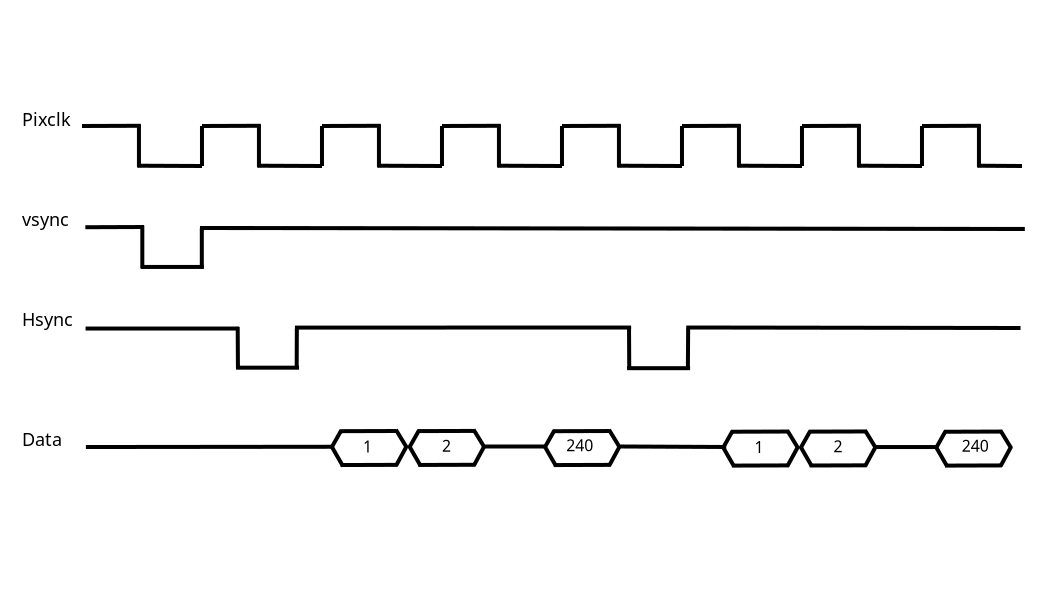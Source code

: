<?xml version="1.0" encoding="UTF-8"?>
<dia:diagram xmlns:dia="http://www.lysator.liu.se/~alla/dia/">
  <dia:layer name="Background" visible="true" active="true">
    <dia:object type="Standard - Box" version="0" id="O0">
      <dia:attribute name="obj_pos">
        <dia:point val="13.001,1.8"/>
      </dia:attribute>
      <dia:attribute name="obj_bb">
        <dia:rectangle val="12.951,1.75;65.551,31.7"/>
      </dia:attribute>
      <dia:attribute name="elem_corner">
        <dia:point val="13.001,1.8"/>
      </dia:attribute>
      <dia:attribute name="elem_width">
        <dia:real val="52.5"/>
      </dia:attribute>
      <dia:attribute name="elem_height">
        <dia:real val="29.85"/>
      </dia:attribute>
      <dia:attribute name="border_width">
        <dia:real val="0.1"/>
      </dia:attribute>
      <dia:attribute name="border_color">
        <dia:color val="#ffffff"/>
      </dia:attribute>
      <dia:attribute name="show_background">
        <dia:boolean val="true"/>
      </dia:attribute>
    </dia:object>
    <dia:object type="Standard - Line" version="0" id="O1">
      <dia:attribute name="obj_pos">
        <dia:point val="17.169,13.061"/>
      </dia:attribute>
      <dia:attribute name="obj_bb">
        <dia:rectangle val="17.069,12.95;20.2,13.161"/>
      </dia:attribute>
      <dia:attribute name="conn_endpoints">
        <dia:point val="17.169,13.061"/>
        <dia:point val="20.1,13.05"/>
      </dia:attribute>
      <dia:attribute name="numcp">
        <dia:int val="1"/>
      </dia:attribute>
      <dia:attribute name="line_width">
        <dia:real val="0.2"/>
      </dia:attribute>
    </dia:object>
    <dia:object type="Standard - Line" version="0" id="O2">
      <dia:attribute name="obj_pos">
        <dia:point val="22.898,13.1"/>
      </dia:attribute>
      <dia:attribute name="obj_bb">
        <dia:rectangle val="22.798,13.0;64.243,13.25"/>
      </dia:attribute>
      <dia:attribute name="conn_endpoints">
        <dia:point val="22.898,13.1"/>
        <dia:point val="64.143,13.15"/>
      </dia:attribute>
      <dia:attribute name="numcp">
        <dia:int val="1"/>
      </dia:attribute>
      <dia:attribute name="line_width">
        <dia:real val="0.2"/>
      </dia:attribute>
    </dia:object>
    <dia:object type="Standard - Line" version="0" id="O3">
      <dia:attribute name="obj_pos">
        <dia:point val="24.855,18.125"/>
      </dia:attribute>
      <dia:attribute name="obj_bb">
        <dia:rectangle val="17.08,18.025;24.955,18.226"/>
      </dia:attribute>
      <dia:attribute name="conn_endpoints">
        <dia:point val="24.855,18.125"/>
        <dia:point val="17.18,18.126"/>
      </dia:attribute>
      <dia:attribute name="numcp">
        <dia:int val="1"/>
      </dia:attribute>
      <dia:attribute name="line_width">
        <dia:real val="0.2"/>
      </dia:attribute>
    </dia:object>
    <dia:object type="Standard - Line" version="0" id="O4">
      <dia:attribute name="obj_pos">
        <dia:point val="27.647,18.081"/>
      </dia:attribute>
      <dia:attribute name="obj_bb">
        <dia:rectangle val="27.547,17.975;44.557,18.181"/>
      </dia:attribute>
      <dia:attribute name="conn_endpoints">
        <dia:point val="27.647,18.081"/>
        <dia:point val="44.457,18.075"/>
      </dia:attribute>
      <dia:attribute name="numcp">
        <dia:int val="1"/>
      </dia:attribute>
      <dia:attribute name="line_width">
        <dia:real val="0.2"/>
      </dia:attribute>
    </dia:object>
    <dia:object type="Standard - Line" version="0" id="O5">
      <dia:attribute name="obj_pos">
        <dia:point val="47.212,18.075"/>
      </dia:attribute>
      <dia:attribute name="obj_bb">
        <dia:rectangle val="47.112,17.975;64.028,18.2"/>
      </dia:attribute>
      <dia:attribute name="conn_endpoints">
        <dia:point val="47.212,18.075"/>
        <dia:point val="63.928,18.1"/>
      </dia:attribute>
      <dia:attribute name="numcp">
        <dia:int val="1"/>
      </dia:attribute>
      <dia:attribute name="line_width">
        <dia:real val="0.2"/>
      </dia:attribute>
    </dia:object>
    <dia:object type="Standard - Line" version="0" id="O6">
      <dia:attribute name="obj_pos">
        <dia:point val="20.017,12.976"/>
      </dia:attribute>
      <dia:attribute name="obj_bb">
        <dia:rectangle val="19.918,12.876;20.117,15.226"/>
      </dia:attribute>
      <dia:attribute name="conn_endpoints">
        <dia:point val="20.017,12.976"/>
        <dia:point val="20.017,15.126"/>
      </dia:attribute>
      <dia:attribute name="numcp">
        <dia:int val="1"/>
      </dia:attribute>
      <dia:attribute name="line_width">
        <dia:real val="0.2"/>
      </dia:attribute>
    </dia:object>
    <dia:object type="Standard - Line" version="0" id="O7">
      <dia:attribute name="obj_pos">
        <dia:point val="19.948,15.047"/>
      </dia:attribute>
      <dia:attribute name="obj_bb">
        <dia:rectangle val="19.848,14.947;23.198,15.147"/>
      </dia:attribute>
      <dia:attribute name="conn_endpoints">
        <dia:point val="19.948,15.047"/>
        <dia:point val="23.098,15.047"/>
      </dia:attribute>
      <dia:attribute name="numcp">
        <dia:int val="1"/>
      </dia:attribute>
      <dia:attribute name="line_width">
        <dia:real val="0.2"/>
      </dia:attribute>
    </dia:object>
    <dia:object type="Standard - Line" version="0" id="O8">
      <dia:attribute name="obj_pos">
        <dia:point val="22.992,13.132"/>
      </dia:attribute>
      <dia:attribute name="obj_bb">
        <dia:rectangle val="22.892,13.032;23.093,15.105"/>
      </dia:attribute>
      <dia:attribute name="conn_endpoints">
        <dia:point val="22.992,13.132"/>
        <dia:point val="22.992,15.005"/>
      </dia:attribute>
      <dia:attribute name="numcp">
        <dia:int val="1"/>
      </dia:attribute>
      <dia:attribute name="line_width">
        <dia:real val="0.2"/>
      </dia:attribute>
    </dia:object>
    <dia:object type="Standard - Line" version="0" id="O9">
      <dia:attribute name="obj_pos">
        <dia:point val="29.468,24.038"/>
      </dia:attribute>
      <dia:attribute name="obj_bb">
        <dia:rectangle val="17.096,23.937;29.568,24.151"/>
      </dia:attribute>
      <dia:attribute name="conn_endpoints">
        <dia:point val="29.468,24.038"/>
        <dia:point val="17.196,24.051"/>
      </dia:attribute>
      <dia:attribute name="numcp">
        <dia:int val="1"/>
      </dia:attribute>
      <dia:attribute name="line_width">
        <dia:real val="0.2"/>
      </dia:attribute>
    </dia:object>
    <dia:object type="Standard - Line" version="0" id="O10">
      <dia:attribute name="obj_pos">
        <dia:point val="29.88,23.259"/>
      </dia:attribute>
      <dia:attribute name="obj_bb">
        <dia:rectangle val="29.78,23.15;32.832,23.36"/>
      </dia:attribute>
      <dia:attribute name="conn_endpoints">
        <dia:point val="29.88,23.259"/>
        <dia:point val="32.731,23.25"/>
      </dia:attribute>
      <dia:attribute name="numcp">
        <dia:int val="1"/>
      </dia:attribute>
      <dia:attribute name="line_width">
        <dia:real val="0.2"/>
      </dia:attribute>
    </dia:object>
    <dia:object type="Standard - Line" version="0" id="O11">
      <dia:attribute name="obj_pos">
        <dia:point val="29.955,23.234"/>
      </dia:attribute>
      <dia:attribute name="obj_bb">
        <dia:rectangle val="29.345,23.098;30.091,24.211"/>
      </dia:attribute>
      <dia:attribute name="conn_endpoints">
        <dia:point val="29.955,23.234"/>
        <dia:point val="29.481,24.075"/>
      </dia:attribute>
      <dia:attribute name="numcp">
        <dia:int val="1"/>
      </dia:attribute>
      <dia:attribute name="line_width">
        <dia:real val="0.2"/>
      </dia:attribute>
    </dia:object>
    <dia:object type="Standard - Line" version="0" id="O12">
      <dia:attribute name="obj_pos">
        <dia:point val="32.693,23.184"/>
      </dia:attribute>
      <dia:attribute name="obj_bb">
        <dia:rectangle val="32.555,23.047;33.381,24.225"/>
      </dia:attribute>
      <dia:attribute name="conn_endpoints">
        <dia:point val="32.693,23.184"/>
        <dia:point val="33.244,24.087"/>
      </dia:attribute>
      <dia:attribute name="numcp">
        <dia:int val="1"/>
      </dia:attribute>
      <dia:attribute name="line_width">
        <dia:real val="0.2"/>
      </dia:attribute>
    </dia:object>
    <dia:object type="Standard - Text" version="1" id="O13">
      <dia:attribute name="obj_pos">
        <dia:point val="31.055,24.325"/>
      </dia:attribute>
      <dia:attribute name="obj_bb">
        <dia:rectangle val="31.055,23.59;31.558,24.512"/>
      </dia:attribute>
      <dia:attribute name="text">
        <dia:composite type="text">
          <dia:attribute name="string">
            <dia:string>#1#</dia:string>
          </dia:attribute>
          <dia:attribute name="font">
            <dia:font family="sans" style="0" name="Helvetica"/>
          </dia:attribute>
          <dia:attribute name="height">
            <dia:real val="0.988"/>
          </dia:attribute>
          <dia:attribute name="pos">
            <dia:point val="31.055,24.325"/>
          </dia:attribute>
          <dia:attribute name="color">
            <dia:color val="#000000"/>
          </dia:attribute>
          <dia:attribute name="alignment">
            <dia:enum val="0"/>
          </dia:attribute>
        </dia:composite>
      </dia:attribute>
      <dia:attribute name="valign">
        <dia:enum val="3"/>
      </dia:attribute>
    </dia:object>
    <dia:object type="Standard - Text" version="1" id="O14">
      <dia:attribute name="obj_pos">
        <dia:point val="35.005,24.288"/>
      </dia:attribute>
      <dia:attribute name="obj_bb">
        <dia:rectangle val="35.005,23.552;35.508,24.475"/>
      </dia:attribute>
      <dia:attribute name="text">
        <dia:composite type="text">
          <dia:attribute name="string">
            <dia:string>#2#</dia:string>
          </dia:attribute>
          <dia:attribute name="font">
            <dia:font family="sans" style="0" name="Helvetica"/>
          </dia:attribute>
          <dia:attribute name="height">
            <dia:real val="0.988"/>
          </dia:attribute>
          <dia:attribute name="pos">
            <dia:point val="35.005,24.288"/>
          </dia:attribute>
          <dia:attribute name="color">
            <dia:color val="#000000"/>
          </dia:attribute>
          <dia:attribute name="alignment">
            <dia:enum val="0"/>
          </dia:attribute>
        </dia:composite>
      </dia:attribute>
      <dia:attribute name="valign">
        <dia:enum val="3"/>
      </dia:attribute>
    </dia:object>
    <dia:object type="Standard - Text" version="1" id="O15">
      <dia:attribute name="obj_pos">
        <dia:point val="41.218,24.262"/>
      </dia:attribute>
      <dia:attribute name="obj_bb">
        <dia:rectangle val="41.218,23.527;42.725,24.45"/>
      </dia:attribute>
      <dia:attribute name="text">
        <dia:composite type="text">
          <dia:attribute name="string">
            <dia:string>#240#</dia:string>
          </dia:attribute>
          <dia:attribute name="font">
            <dia:font family="sans" style="0" name="Helvetica"/>
          </dia:attribute>
          <dia:attribute name="height">
            <dia:real val="0.988"/>
          </dia:attribute>
          <dia:attribute name="pos">
            <dia:point val="41.218,24.262"/>
          </dia:attribute>
          <dia:attribute name="color">
            <dia:color val="#000000"/>
          </dia:attribute>
          <dia:attribute name="alignment">
            <dia:enum val="0"/>
          </dia:attribute>
        </dia:composite>
      </dia:attribute>
      <dia:attribute name="valign">
        <dia:enum val="3"/>
      </dia:attribute>
    </dia:object>
    <dia:object type="Standard - Text" version="1" id="O16">
      <dia:attribute name="obj_pos">
        <dia:point val="14,8"/>
      </dia:attribute>
      <dia:attribute name="obj_bb">
        <dia:rectangle val="14,7.16;16.565,8.215"/>
      </dia:attribute>
      <dia:attribute name="text">
        <dia:composite type="text">
          <dia:attribute name="string">
            <dia:string>#Pixclk#</dia:string>
          </dia:attribute>
          <dia:attribute name="font">
            <dia:font family="sans" style="0" name="Helvetica"/>
          </dia:attribute>
          <dia:attribute name="height">
            <dia:real val="1.129"/>
          </dia:attribute>
          <dia:attribute name="pos">
            <dia:point val="14,8"/>
          </dia:attribute>
          <dia:attribute name="color">
            <dia:color val="#000000"/>
          </dia:attribute>
          <dia:attribute name="alignment">
            <dia:enum val="0"/>
          </dia:attribute>
        </dia:composite>
      </dia:attribute>
      <dia:attribute name="valign">
        <dia:enum val="3"/>
      </dia:attribute>
    </dia:object>
    <dia:object type="Standard - Text" version="1" id="O17">
      <dia:attribute name="obj_pos">
        <dia:point val="14,13"/>
      </dia:attribute>
      <dia:attribute name="obj_bb">
        <dia:rectangle val="14,12.16;16.61,13.215"/>
      </dia:attribute>
      <dia:attribute name="text">
        <dia:composite type="text">
          <dia:attribute name="string">
            <dia:string>#vsync#</dia:string>
          </dia:attribute>
          <dia:attribute name="font">
            <dia:font family="sans" style="0" name="Helvetica"/>
          </dia:attribute>
          <dia:attribute name="height">
            <dia:real val="1.129"/>
          </dia:attribute>
          <dia:attribute name="pos">
            <dia:point val="14,13"/>
          </dia:attribute>
          <dia:attribute name="color">
            <dia:color val="#000000"/>
          </dia:attribute>
          <dia:attribute name="alignment">
            <dia:enum val="0"/>
          </dia:attribute>
        </dia:composite>
      </dia:attribute>
      <dia:attribute name="valign">
        <dia:enum val="3"/>
      </dia:attribute>
    </dia:object>
    <dia:object type="Standard - Text" version="1" id="O18">
      <dia:attribute name="obj_pos">
        <dia:point val="14,18"/>
      </dia:attribute>
      <dia:attribute name="obj_bb">
        <dia:rectangle val="14,17.16;16.755,19.344"/>
      </dia:attribute>
      <dia:attribute name="text">
        <dia:composite type="text">
          <dia:attribute name="string">
            <dia:string>#Hsync
#</dia:string>
          </dia:attribute>
          <dia:attribute name="font">
            <dia:font family="sans" style="0" name="Helvetica"/>
          </dia:attribute>
          <dia:attribute name="height">
            <dia:real val="1.129"/>
          </dia:attribute>
          <dia:attribute name="pos">
            <dia:point val="14,18"/>
          </dia:attribute>
          <dia:attribute name="color">
            <dia:color val="#000000"/>
          </dia:attribute>
          <dia:attribute name="alignment">
            <dia:enum val="0"/>
          </dia:attribute>
        </dia:composite>
      </dia:attribute>
      <dia:attribute name="valign">
        <dia:enum val="3"/>
      </dia:attribute>
    </dia:object>
    <dia:object type="Standard - Text" version="1" id="O19">
      <dia:attribute name="obj_pos">
        <dia:point val="14,24"/>
      </dia:attribute>
      <dia:attribute name="obj_bb">
        <dia:rectangle val="14,23.16;16.155,25.344"/>
      </dia:attribute>
      <dia:attribute name="text">
        <dia:composite type="text">
          <dia:attribute name="string">
            <dia:string>#Data
#</dia:string>
          </dia:attribute>
          <dia:attribute name="font">
            <dia:font family="sans" style="0" name="Helvetica"/>
          </dia:attribute>
          <dia:attribute name="height">
            <dia:real val="1.129"/>
          </dia:attribute>
          <dia:attribute name="pos">
            <dia:point val="14,24"/>
          </dia:attribute>
          <dia:attribute name="color">
            <dia:color val="#000000"/>
          </dia:attribute>
          <dia:attribute name="alignment">
            <dia:enum val="0"/>
          </dia:attribute>
        </dia:composite>
      </dia:attribute>
      <dia:attribute name="valign">
        <dia:enum val="3"/>
      </dia:attribute>
    </dia:object>
    <dia:object type="Standard - Line" version="0" id="O20">
      <dia:attribute name="obj_pos">
        <dia:point val="29.933,24.952"/>
      </dia:attribute>
      <dia:attribute name="obj_bb">
        <dia:rectangle val="29.833,24.843;32.885,25.052"/>
      </dia:attribute>
      <dia:attribute name="conn_endpoints">
        <dia:point val="29.933,24.952"/>
        <dia:point val="32.784,24.943"/>
      </dia:attribute>
      <dia:attribute name="numcp">
        <dia:int val="1"/>
      </dia:attribute>
      <dia:attribute name="line_width">
        <dia:real val="0.2"/>
      </dia:attribute>
    </dia:object>
    <dia:object type="Standard - Line" version="0" id="O21">
      <dia:attribute name="obj_pos">
        <dia:point val="29.469,24"/>
      </dia:attribute>
      <dia:attribute name="obj_bb">
        <dia:rectangle val="29.332,23.863;30.171,25.12"/>
      </dia:attribute>
      <dia:attribute name="conn_endpoints">
        <dia:point val="29.469,24"/>
        <dia:point val="30.034,24.983"/>
      </dia:attribute>
      <dia:attribute name="numcp">
        <dia:int val="1"/>
      </dia:attribute>
      <dia:attribute name="line_width">
        <dia:real val="0.2"/>
      </dia:attribute>
    </dia:object>
    <dia:object type="Standard - Line" version="0" id="O22">
      <dia:attribute name="obj_pos">
        <dia:point val="33.231,24.012"/>
      </dia:attribute>
      <dia:attribute name="obj_bb">
        <dia:rectangle val="32.574,23.877;33.367,25.109"/>
      </dia:attribute>
      <dia:attribute name="conn_endpoints">
        <dia:point val="33.231,24.012"/>
        <dia:point val="32.71,24.973"/>
      </dia:attribute>
      <dia:attribute name="numcp">
        <dia:int val="1"/>
      </dia:attribute>
      <dia:attribute name="line_width">
        <dia:real val="0.2"/>
      </dia:attribute>
    </dia:object>
    <dia:object type="Standard - Line" version="0" id="O23">
      <dia:attribute name="obj_pos">
        <dia:point val="33.768,23.255"/>
      </dia:attribute>
      <dia:attribute name="obj_bb">
        <dia:rectangle val="33.667,23.145;36.719,23.355"/>
      </dia:attribute>
      <dia:attribute name="conn_endpoints">
        <dia:point val="33.768,23.255"/>
        <dia:point val="36.619,23.246"/>
      </dia:attribute>
      <dia:attribute name="numcp">
        <dia:int val="1"/>
      </dia:attribute>
      <dia:attribute name="line_width">
        <dia:real val="0.2"/>
      </dia:attribute>
    </dia:object>
    <dia:object type="Standard - Line" version="0" id="O24">
      <dia:attribute name="obj_pos">
        <dia:point val="33.843,23.23"/>
      </dia:attribute>
      <dia:attribute name="obj_bb">
        <dia:rectangle val="33.233,23.094;33.979,24.207"/>
      </dia:attribute>
      <dia:attribute name="conn_endpoints">
        <dia:point val="33.843,23.23"/>
        <dia:point val="33.369,24.071"/>
      </dia:attribute>
      <dia:attribute name="numcp">
        <dia:int val="1"/>
      </dia:attribute>
      <dia:attribute name="line_width">
        <dia:real val="0.2"/>
      </dia:attribute>
    </dia:object>
    <dia:object type="Standard - Line" version="0" id="O25">
      <dia:attribute name="obj_pos">
        <dia:point val="36.58,23.18"/>
      </dia:attribute>
      <dia:attribute name="obj_bb">
        <dia:rectangle val="36.443,23.043;37.269,24.221"/>
      </dia:attribute>
      <dia:attribute name="conn_endpoints">
        <dia:point val="36.58,23.18"/>
        <dia:point val="37.132,24.083"/>
      </dia:attribute>
      <dia:attribute name="numcp">
        <dia:int val="1"/>
      </dia:attribute>
      <dia:attribute name="line_width">
        <dia:real val="0.2"/>
      </dia:attribute>
    </dia:object>
    <dia:object type="Standard - Line" version="0" id="O26">
      <dia:attribute name="obj_pos">
        <dia:point val="33.821,24.948"/>
      </dia:attribute>
      <dia:attribute name="obj_bb">
        <dia:rectangle val="33.72,24.838;36.772,25.048"/>
      </dia:attribute>
      <dia:attribute name="conn_endpoints">
        <dia:point val="33.821,24.948"/>
        <dia:point val="36.672,24.939"/>
      </dia:attribute>
      <dia:attribute name="numcp">
        <dia:int val="1"/>
      </dia:attribute>
      <dia:attribute name="line_width">
        <dia:real val="0.2"/>
      </dia:attribute>
    </dia:object>
    <dia:object type="Standard - Line" version="0" id="O27">
      <dia:attribute name="obj_pos">
        <dia:point val="33.357,23.996"/>
      </dia:attribute>
      <dia:attribute name="obj_bb">
        <dia:rectangle val="33.22,23.859;34.058,25.116"/>
      </dia:attribute>
      <dia:attribute name="conn_endpoints">
        <dia:point val="33.357,23.996"/>
        <dia:point val="33.922,24.979"/>
      </dia:attribute>
      <dia:attribute name="numcp">
        <dia:int val="1"/>
      </dia:attribute>
      <dia:attribute name="line_width">
        <dia:real val="0.2"/>
      </dia:attribute>
    </dia:object>
    <dia:object type="Standard - Line" version="0" id="O28">
      <dia:attribute name="obj_pos">
        <dia:point val="37.119,24.008"/>
      </dia:attribute>
      <dia:attribute name="obj_bb">
        <dia:rectangle val="36.462,23.873;37.255,25.104"/>
      </dia:attribute>
      <dia:attribute name="conn_endpoints">
        <dia:point val="37.119,24.008"/>
        <dia:point val="36.598,24.969"/>
      </dia:attribute>
      <dia:attribute name="numcp">
        <dia:int val="1"/>
      </dia:attribute>
      <dia:attribute name="line_width">
        <dia:real val="0.2"/>
      </dia:attribute>
    </dia:object>
    <dia:object type="Standard - Line" version="0" id="O29">
      <dia:attribute name="obj_pos">
        <dia:point val="40.536,23.26"/>
      </dia:attribute>
      <dia:attribute name="obj_bb">
        <dia:rectangle val="40.436,23.15;43.488,23.36"/>
      </dia:attribute>
      <dia:attribute name="conn_endpoints">
        <dia:point val="40.536,23.26"/>
        <dia:point val="43.387,23.251"/>
      </dia:attribute>
      <dia:attribute name="numcp">
        <dia:int val="1"/>
      </dia:attribute>
      <dia:attribute name="line_width">
        <dia:real val="0.2"/>
      </dia:attribute>
    </dia:object>
    <dia:object type="Standard - Line" version="0" id="O30">
      <dia:attribute name="obj_pos">
        <dia:point val="40.611,23.235"/>
      </dia:attribute>
      <dia:attribute name="obj_bb">
        <dia:rectangle val="40.001,23.099;40.747,24.212"/>
      </dia:attribute>
      <dia:attribute name="conn_endpoints">
        <dia:point val="40.611,23.235"/>
        <dia:point val="40.137,24.076"/>
      </dia:attribute>
      <dia:attribute name="numcp">
        <dia:int val="1"/>
      </dia:attribute>
      <dia:attribute name="line_width">
        <dia:real val="0.2"/>
      </dia:attribute>
    </dia:object>
    <dia:object type="Standard - Line" version="0" id="O31">
      <dia:attribute name="obj_pos">
        <dia:point val="43.349,23.185"/>
      </dia:attribute>
      <dia:attribute name="obj_bb">
        <dia:rectangle val="43.211,23.047;44.037,24.226"/>
      </dia:attribute>
      <dia:attribute name="conn_endpoints">
        <dia:point val="43.349,23.185"/>
        <dia:point val="43.9,24.088"/>
      </dia:attribute>
      <dia:attribute name="numcp">
        <dia:int val="1"/>
      </dia:attribute>
      <dia:attribute name="line_width">
        <dia:real val="0.2"/>
      </dia:attribute>
    </dia:object>
    <dia:object type="Standard - Line" version="0" id="O32">
      <dia:attribute name="obj_pos">
        <dia:point val="40.589,24.953"/>
      </dia:attribute>
      <dia:attribute name="obj_bb">
        <dia:rectangle val="40.489,24.843;43.541,25.053"/>
      </dia:attribute>
      <dia:attribute name="conn_endpoints">
        <dia:point val="40.589,24.953"/>
        <dia:point val="43.44,24.944"/>
      </dia:attribute>
      <dia:attribute name="numcp">
        <dia:int val="1"/>
      </dia:attribute>
      <dia:attribute name="line_width">
        <dia:real val="0.2"/>
      </dia:attribute>
    </dia:object>
    <dia:object type="Standard - Line" version="0" id="O33">
      <dia:attribute name="obj_pos">
        <dia:point val="40.125,24.001"/>
      </dia:attribute>
      <dia:attribute name="obj_bb">
        <dia:rectangle val="39.988,23.864;40.827,25.121"/>
      </dia:attribute>
      <dia:attribute name="conn_endpoints">
        <dia:point val="40.125,24.001"/>
        <dia:point val="40.69,24.984"/>
      </dia:attribute>
      <dia:attribute name="numcp">
        <dia:int val="1"/>
      </dia:attribute>
      <dia:attribute name="line_width">
        <dia:real val="0.2"/>
      </dia:attribute>
    </dia:object>
    <dia:object type="Standard - Line" version="0" id="O34">
      <dia:attribute name="obj_pos">
        <dia:point val="43.887,24.013"/>
      </dia:attribute>
      <dia:attribute name="obj_bb">
        <dia:rectangle val="43.23,23.878;44.023,25.109"/>
      </dia:attribute>
      <dia:attribute name="conn_endpoints">
        <dia:point val="43.887,24.013"/>
        <dia:point val="43.366,24.974"/>
      </dia:attribute>
      <dia:attribute name="numcp">
        <dia:int val="1"/>
      </dia:attribute>
      <dia:attribute name="line_width">
        <dia:real val="0.2"/>
      </dia:attribute>
    </dia:object>
    <dia:object type="Standard - Line" version="0" id="O35">
      <dia:attribute name="obj_pos">
        <dia:point val="37.098,24.025"/>
      </dia:attribute>
      <dia:attribute name="obj_bb">
        <dia:rectangle val="36.998,23.925;40.286,24.125"/>
      </dia:attribute>
      <dia:attribute name="conn_endpoints">
        <dia:point val="37.098,24.025"/>
        <dia:point val="40.186,24.025"/>
      </dia:attribute>
      <dia:attribute name="numcp">
        <dia:int val="1"/>
      </dia:attribute>
      <dia:attribute name="line_width">
        <dia:real val="0.2"/>
      </dia:attribute>
    </dia:object>
    <dia:object type="Standard - Line" version="0" id="O36">
      <dia:attribute name="obj_pos">
        <dia:point val="49.445,23.287"/>
      </dia:attribute>
      <dia:attribute name="obj_bb">
        <dia:rectangle val="49.345,23.177;52.397,23.387"/>
      </dia:attribute>
      <dia:attribute name="conn_endpoints">
        <dia:point val="49.445,23.287"/>
        <dia:point val="52.297,23.277"/>
      </dia:attribute>
      <dia:attribute name="numcp">
        <dia:int val="1"/>
      </dia:attribute>
      <dia:attribute name="line_width">
        <dia:real val="0.2"/>
      </dia:attribute>
    </dia:object>
    <dia:object type="Standard - Line" version="0" id="O37">
      <dia:attribute name="obj_pos">
        <dia:point val="49.52,23.262"/>
      </dia:attribute>
      <dia:attribute name="obj_bb">
        <dia:rectangle val="48.91,23.125;49.656,24.239"/>
      </dia:attribute>
      <dia:attribute name="conn_endpoints">
        <dia:point val="49.52,23.262"/>
        <dia:point val="49.047,24.102"/>
      </dia:attribute>
      <dia:attribute name="numcp">
        <dia:int val="1"/>
      </dia:attribute>
      <dia:attribute name="line_width">
        <dia:real val="0.2"/>
      </dia:attribute>
    </dia:object>
    <dia:object type="Standard - Line" version="0" id="O38">
      <dia:attribute name="obj_pos">
        <dia:point val="52.258,23.212"/>
      </dia:attribute>
      <dia:attribute name="obj_bb">
        <dia:rectangle val="52.12,23.074;52.947,24.253"/>
      </dia:attribute>
      <dia:attribute name="conn_endpoints">
        <dia:point val="52.258,23.212"/>
        <dia:point val="52.809,24.115"/>
      </dia:attribute>
      <dia:attribute name="numcp">
        <dia:int val="1"/>
      </dia:attribute>
      <dia:attribute name="line_width">
        <dia:real val="0.2"/>
      </dia:attribute>
    </dia:object>
    <dia:object type="Standard - Text" version="1" id="O39">
      <dia:attribute name="obj_pos">
        <dia:point val="50.62,24.352"/>
      </dia:attribute>
      <dia:attribute name="obj_bb">
        <dia:rectangle val="50.62,23.617;51.123,24.54"/>
      </dia:attribute>
      <dia:attribute name="text">
        <dia:composite type="text">
          <dia:attribute name="string">
            <dia:string>#1#</dia:string>
          </dia:attribute>
          <dia:attribute name="font">
            <dia:font family="sans" style="0" name="Helvetica"/>
          </dia:attribute>
          <dia:attribute name="height">
            <dia:real val="0.988"/>
          </dia:attribute>
          <dia:attribute name="pos">
            <dia:point val="50.62,24.352"/>
          </dia:attribute>
          <dia:attribute name="color">
            <dia:color val="#000000"/>
          </dia:attribute>
          <dia:attribute name="alignment">
            <dia:enum val="0"/>
          </dia:attribute>
        </dia:composite>
      </dia:attribute>
      <dia:attribute name="valign">
        <dia:enum val="3"/>
      </dia:attribute>
    </dia:object>
    <dia:object type="Standard - Text" version="1" id="O40">
      <dia:attribute name="obj_pos">
        <dia:point val="54.57,24.315"/>
      </dia:attribute>
      <dia:attribute name="obj_bb">
        <dia:rectangle val="54.57,23.58;55.073,24.503"/>
      </dia:attribute>
      <dia:attribute name="text">
        <dia:composite type="text">
          <dia:attribute name="string">
            <dia:string>#2#</dia:string>
          </dia:attribute>
          <dia:attribute name="font">
            <dia:font family="sans" style="0" name="Helvetica"/>
          </dia:attribute>
          <dia:attribute name="height">
            <dia:real val="0.988"/>
          </dia:attribute>
          <dia:attribute name="pos">
            <dia:point val="54.57,24.315"/>
          </dia:attribute>
          <dia:attribute name="color">
            <dia:color val="#000000"/>
          </dia:attribute>
          <dia:attribute name="alignment">
            <dia:enum val="0"/>
          </dia:attribute>
        </dia:composite>
      </dia:attribute>
      <dia:attribute name="valign">
        <dia:enum val="3"/>
      </dia:attribute>
    </dia:object>
    <dia:object type="Standard - Text" version="1" id="O41">
      <dia:attribute name="obj_pos">
        <dia:point val="60.983,24.29"/>
      </dia:attribute>
      <dia:attribute name="obj_bb">
        <dia:rectangle val="60.983,23.555;62.49,24.477"/>
      </dia:attribute>
      <dia:attribute name="text">
        <dia:composite type="text">
          <dia:attribute name="string">
            <dia:string>#240#</dia:string>
          </dia:attribute>
          <dia:attribute name="font">
            <dia:font family="sans" style="0" name="Helvetica"/>
          </dia:attribute>
          <dia:attribute name="height">
            <dia:real val="0.988"/>
          </dia:attribute>
          <dia:attribute name="pos">
            <dia:point val="60.983,24.29"/>
          </dia:attribute>
          <dia:attribute name="color">
            <dia:color val="#000000"/>
          </dia:attribute>
          <dia:attribute name="alignment">
            <dia:enum val="0"/>
          </dia:attribute>
        </dia:composite>
      </dia:attribute>
      <dia:attribute name="valign">
        <dia:enum val="3"/>
      </dia:attribute>
    </dia:object>
    <dia:object type="Standard - Line" version="0" id="O42">
      <dia:attribute name="obj_pos">
        <dia:point val="49.498,24.98"/>
      </dia:attribute>
      <dia:attribute name="obj_bb">
        <dia:rectangle val="49.398,24.87;52.45,25.08"/>
      </dia:attribute>
      <dia:attribute name="conn_endpoints">
        <dia:point val="49.498,24.98"/>
        <dia:point val="52.349,24.97"/>
      </dia:attribute>
      <dia:attribute name="numcp">
        <dia:int val="1"/>
      </dia:attribute>
      <dia:attribute name="line_width">
        <dia:real val="0.2"/>
      </dia:attribute>
    </dia:object>
    <dia:object type="Standard - Line" version="0" id="O43">
      <dia:attribute name="obj_pos">
        <dia:point val="49.034,24.027"/>
      </dia:attribute>
      <dia:attribute name="obj_bb">
        <dia:rectangle val="48.898,23.891;49.736,25.148"/>
      </dia:attribute>
      <dia:attribute name="conn_endpoints">
        <dia:point val="49.034,24.027"/>
        <dia:point val="49.599,25.011"/>
      </dia:attribute>
      <dia:attribute name="numcp">
        <dia:int val="1"/>
      </dia:attribute>
      <dia:attribute name="line_width">
        <dia:real val="0.2"/>
      </dia:attribute>
    </dia:object>
    <dia:object type="Standard - Line" version="0" id="O44">
      <dia:attribute name="obj_pos">
        <dia:point val="52.797,24.04"/>
      </dia:attribute>
      <dia:attribute name="obj_bb">
        <dia:rectangle val="52.139,23.904;52.932,25.136"/>
      </dia:attribute>
      <dia:attribute name="conn_endpoints">
        <dia:point val="52.797,24.04"/>
        <dia:point val="52.275,25.0"/>
      </dia:attribute>
      <dia:attribute name="numcp">
        <dia:int val="1"/>
      </dia:attribute>
      <dia:attribute name="line_width">
        <dia:real val="0.2"/>
      </dia:attribute>
    </dia:object>
    <dia:object type="Standard - Line" version="0" id="O45">
      <dia:attribute name="obj_pos">
        <dia:point val="53.333,23.282"/>
      </dia:attribute>
      <dia:attribute name="obj_bb">
        <dia:rectangle val="53.233,23.173;56.285,23.383"/>
      </dia:attribute>
      <dia:attribute name="conn_endpoints">
        <dia:point val="53.333,23.282"/>
        <dia:point val="56.184,23.273"/>
      </dia:attribute>
      <dia:attribute name="numcp">
        <dia:int val="1"/>
      </dia:attribute>
      <dia:attribute name="line_width">
        <dia:real val="0.2"/>
      </dia:attribute>
    </dia:object>
    <dia:object type="Standard - Line" version="0" id="O46">
      <dia:attribute name="obj_pos">
        <dia:point val="53.408,23.258"/>
      </dia:attribute>
      <dia:attribute name="obj_bb">
        <dia:rectangle val="52.798,23.121;53.544,24.234"/>
      </dia:attribute>
      <dia:attribute name="conn_endpoints">
        <dia:point val="53.408,23.258"/>
        <dia:point val="52.934,24.098"/>
      </dia:attribute>
      <dia:attribute name="numcp">
        <dia:int val="1"/>
      </dia:attribute>
      <dia:attribute name="line_width">
        <dia:real val="0.2"/>
      </dia:attribute>
    </dia:object>
    <dia:object type="Standard - Line" version="0" id="O47">
      <dia:attribute name="obj_pos">
        <dia:point val="56.145,23.207"/>
      </dia:attribute>
      <dia:attribute name="obj_bb">
        <dia:rectangle val="56.008,23.07;56.834,24.248"/>
      </dia:attribute>
      <dia:attribute name="conn_endpoints">
        <dia:point val="56.145,23.207"/>
        <dia:point val="56.697,24.111"/>
      </dia:attribute>
      <dia:attribute name="numcp">
        <dia:int val="1"/>
      </dia:attribute>
      <dia:attribute name="line_width">
        <dia:real val="0.2"/>
      </dia:attribute>
    </dia:object>
    <dia:object type="Standard - Line" version="0" id="O48">
      <dia:attribute name="obj_pos">
        <dia:point val="53.386,24.975"/>
      </dia:attribute>
      <dia:attribute name="obj_bb">
        <dia:rectangle val="53.286,24.866;56.337,25.076"/>
      </dia:attribute>
      <dia:attribute name="conn_endpoints">
        <dia:point val="53.386,24.975"/>
        <dia:point val="56.237,24.966"/>
      </dia:attribute>
      <dia:attribute name="numcp">
        <dia:int val="1"/>
      </dia:attribute>
      <dia:attribute name="line_width">
        <dia:real val="0.2"/>
      </dia:attribute>
    </dia:object>
    <dia:object type="Standard - Line" version="0" id="O49">
      <dia:attribute name="obj_pos">
        <dia:point val="52.922,24.023"/>
      </dia:attribute>
      <dia:attribute name="obj_bb">
        <dia:rectangle val="52.785,23.887;53.624,25.143"/>
      </dia:attribute>
      <dia:attribute name="conn_endpoints">
        <dia:point val="52.922,24.023"/>
        <dia:point val="53.487,25.007"/>
      </dia:attribute>
      <dia:attribute name="numcp">
        <dia:int val="1"/>
      </dia:attribute>
      <dia:attribute name="line_width">
        <dia:real val="0.2"/>
      </dia:attribute>
    </dia:object>
    <dia:object type="Standard - Line" version="0" id="O50">
      <dia:attribute name="obj_pos">
        <dia:point val="56.684,24.036"/>
      </dia:attribute>
      <dia:attribute name="obj_bb">
        <dia:rectangle val="56.027,23.9;56.82,25.132"/>
      </dia:attribute>
      <dia:attribute name="conn_endpoints">
        <dia:point val="56.684,24.036"/>
        <dia:point val="56.163,24.996"/>
      </dia:attribute>
      <dia:attribute name="numcp">
        <dia:int val="1"/>
      </dia:attribute>
      <dia:attribute name="line_width">
        <dia:real val="0.2"/>
      </dia:attribute>
    </dia:object>
    <dia:object type="Standard - Line" version="0" id="O51">
      <dia:attribute name="obj_pos">
        <dia:point val="60.101,23.288"/>
      </dia:attribute>
      <dia:attribute name="obj_bb">
        <dia:rectangle val="60.001,23.178;63.053,23.388"/>
      </dia:attribute>
      <dia:attribute name="conn_endpoints">
        <dia:point val="60.101,23.288"/>
        <dia:point val="62.953,23.278"/>
      </dia:attribute>
      <dia:attribute name="numcp">
        <dia:int val="1"/>
      </dia:attribute>
      <dia:attribute name="line_width">
        <dia:real val="0.2"/>
      </dia:attribute>
    </dia:object>
    <dia:object type="Standard - Line" version="0" id="O52">
      <dia:attribute name="obj_pos">
        <dia:point val="60.176,23.262"/>
      </dia:attribute>
      <dia:attribute name="obj_bb">
        <dia:rectangle val="59.566,23.126;60.312,24.239"/>
      </dia:attribute>
      <dia:attribute name="conn_endpoints">
        <dia:point val="60.176,23.262"/>
        <dia:point val="59.703,24.103"/>
      </dia:attribute>
      <dia:attribute name="numcp">
        <dia:int val="1"/>
      </dia:attribute>
      <dia:attribute name="line_width">
        <dia:real val="0.2"/>
      </dia:attribute>
    </dia:object>
    <dia:object type="Standard - Line" version="0" id="O53">
      <dia:attribute name="obj_pos">
        <dia:point val="62.914,23.212"/>
      </dia:attribute>
      <dia:attribute name="obj_bb">
        <dia:rectangle val="62.776,23.075;63.603,24.253"/>
      </dia:attribute>
      <dia:attribute name="conn_endpoints">
        <dia:point val="62.914,23.212"/>
        <dia:point val="63.465,24.116"/>
      </dia:attribute>
      <dia:attribute name="numcp">
        <dia:int val="1"/>
      </dia:attribute>
      <dia:attribute name="line_width">
        <dia:real val="0.2"/>
      </dia:attribute>
    </dia:object>
    <dia:object type="Standard - Line" version="0" id="O54">
      <dia:attribute name="obj_pos">
        <dia:point val="60.154,24.98"/>
      </dia:attribute>
      <dia:attribute name="obj_bb">
        <dia:rectangle val="60.054,24.871;63.106,25.081"/>
      </dia:attribute>
      <dia:attribute name="conn_endpoints">
        <dia:point val="60.154,24.98"/>
        <dia:point val="63.005,24.971"/>
      </dia:attribute>
      <dia:attribute name="numcp">
        <dia:int val="1"/>
      </dia:attribute>
      <dia:attribute name="line_width">
        <dia:real val="0.2"/>
      </dia:attribute>
    </dia:object>
    <dia:object type="Standard - Line" version="0" id="O55">
      <dia:attribute name="obj_pos">
        <dia:point val="59.69,24.028"/>
      </dia:attribute>
      <dia:attribute name="obj_bb">
        <dia:rectangle val="59.554,23.892;60.392,25.148"/>
      </dia:attribute>
      <dia:attribute name="conn_endpoints">
        <dia:point val="59.69,24.028"/>
        <dia:point val="60.255,25.012"/>
      </dia:attribute>
      <dia:attribute name="numcp">
        <dia:int val="1"/>
      </dia:attribute>
      <dia:attribute name="line_width">
        <dia:real val="0.2"/>
      </dia:attribute>
    </dia:object>
    <dia:object type="Standard - Line" version="0" id="O56">
      <dia:attribute name="obj_pos">
        <dia:point val="63.453,24.041"/>
      </dia:attribute>
      <dia:attribute name="obj_bb">
        <dia:rectangle val="62.795,23.905;63.588,25.137"/>
      </dia:attribute>
      <dia:attribute name="conn_endpoints">
        <dia:point val="63.453,24.041"/>
        <dia:point val="62.931,25.001"/>
      </dia:attribute>
      <dia:attribute name="numcp">
        <dia:int val="1"/>
      </dia:attribute>
      <dia:attribute name="line_width">
        <dia:real val="0.2"/>
      </dia:attribute>
    </dia:object>
    <dia:object type="Standard - Line" version="0" id="O57">
      <dia:attribute name="obj_pos">
        <dia:point val="56.664,24.052"/>
      </dia:attribute>
      <dia:attribute name="obj_bb">
        <dia:rectangle val="56.564,23.953;59.851,24.152"/>
      </dia:attribute>
      <dia:attribute name="conn_endpoints">
        <dia:point val="56.664,24.052"/>
        <dia:point val="59.751,24.052"/>
      </dia:attribute>
      <dia:attribute name="numcp">
        <dia:int val="1"/>
      </dia:attribute>
      <dia:attribute name="line_width">
        <dia:real val="0.2"/>
      </dia:attribute>
    </dia:object>
    <dia:object type="Standard - Line" version="0" id="O58">
      <dia:attribute name="obj_pos">
        <dia:point val="43.919,24.024"/>
      </dia:attribute>
      <dia:attribute name="obj_bb">
        <dia:rectangle val="43.818,23.924;49.312,24.151"/>
      </dia:attribute>
      <dia:attribute name="conn_endpoints">
        <dia:point val="43.919,24.024"/>
        <dia:point val="49.212,24.05"/>
      </dia:attribute>
      <dia:attribute name="numcp">
        <dia:int val="1"/>
      </dia:attribute>
      <dia:attribute name="line_width">
        <dia:real val="0.2"/>
      </dia:attribute>
    </dia:object>
    <dia:object type="Standard - Line" version="0" id="O59">
      <dia:attribute name="obj_pos">
        <dia:point val="24.785,18.046"/>
      </dia:attribute>
      <dia:attribute name="obj_bb">
        <dia:rectangle val="24.685,17.945;24.898,20.19"/>
      </dia:attribute>
      <dia:attribute name="conn_endpoints">
        <dia:point val="24.785,18.046"/>
        <dia:point val="24.798,20.089"/>
      </dia:attribute>
      <dia:attribute name="numcp">
        <dia:int val="1"/>
      </dia:attribute>
      <dia:attribute name="line_width">
        <dia:real val="0.2"/>
      </dia:attribute>
    </dia:object>
    <dia:object type="Standard - Line" version="0" id="O60">
      <dia:attribute name="obj_pos">
        <dia:point val="24.703,20.084"/>
      </dia:attribute>
      <dia:attribute name="obj_bb">
        <dia:rectangle val="24.603,19.984;27.953,20.184"/>
      </dia:attribute>
      <dia:attribute name="conn_endpoints">
        <dia:point val="24.703,20.084"/>
        <dia:point val="27.853,20.084"/>
      </dia:attribute>
      <dia:attribute name="numcp">
        <dia:int val="1"/>
      </dia:attribute>
      <dia:attribute name="line_width">
        <dia:real val="0.2"/>
      </dia:attribute>
    </dia:object>
    <dia:object type="Standard - Line" version="0" id="O61">
      <dia:attribute name="obj_pos">
        <dia:point val="27.743,18.152"/>
      </dia:attribute>
      <dia:attribute name="obj_bb">
        <dia:rectangle val="27.635,18.052;27.843,20.125"/>
      </dia:attribute>
      <dia:attribute name="conn_endpoints">
        <dia:point val="27.743,18.152"/>
        <dia:point val="27.735,20.024"/>
      </dia:attribute>
      <dia:attribute name="numcp">
        <dia:int val="1"/>
      </dia:attribute>
      <dia:attribute name="line_width">
        <dia:real val="0.2"/>
      </dia:attribute>
    </dia:object>
    <dia:object type="Standard - Line" version="0" id="O62">
      <dia:attribute name="obj_pos">
        <dia:point val="44.352,18.011"/>
      </dia:attribute>
      <dia:attribute name="obj_bb">
        <dia:rectangle val="44.251,17.91;44.464,20.215"/>
      </dia:attribute>
      <dia:attribute name="conn_endpoints">
        <dia:point val="44.352,18.011"/>
        <dia:point val="44.363,20.114"/>
      </dia:attribute>
      <dia:attribute name="numcp">
        <dia:int val="1"/>
      </dia:attribute>
      <dia:attribute name="line_width">
        <dia:real val="0.2"/>
      </dia:attribute>
    </dia:object>
    <dia:object type="Standard - Line" version="0" id="O63">
      <dia:attribute name="obj_pos">
        <dia:point val="44.256,20.109"/>
      </dia:attribute>
      <dia:attribute name="obj_bb">
        <dia:rectangle val="44.156,20.009;47.506,20.209"/>
      </dia:attribute>
      <dia:attribute name="conn_endpoints">
        <dia:point val="44.256,20.109"/>
        <dia:point val="47.406,20.109"/>
      </dia:attribute>
      <dia:attribute name="numcp">
        <dia:int val="1"/>
      </dia:attribute>
      <dia:attribute name="line_width">
        <dia:real val="0.2"/>
      </dia:attribute>
    </dia:object>
    <dia:object type="Standard - Line" version="0" id="O64">
      <dia:attribute name="obj_pos">
        <dia:point val="47.309,18.125"/>
      </dia:attribute>
      <dia:attribute name="obj_bb">
        <dia:rectangle val="47.194,18.024;47.41,20.227"/>
      </dia:attribute>
      <dia:attribute name="conn_endpoints">
        <dia:point val="47.309,18.125"/>
        <dia:point val="47.295,20.126"/>
      </dia:attribute>
      <dia:attribute name="numcp">
        <dia:int val="1"/>
      </dia:attribute>
      <dia:attribute name="line_width">
        <dia:real val="0.2"/>
      </dia:attribute>
    </dia:object>
    <dia:object type="Standard - Line" version="0" id="O65">
      <dia:attribute name="obj_pos">
        <dia:point val="17,8"/>
      </dia:attribute>
      <dia:attribute name="obj_bb">
        <dia:rectangle val="16.9,7.889;20.031,8.1"/>
      </dia:attribute>
      <dia:attribute name="conn_endpoints">
        <dia:point val="17,8"/>
        <dia:point val="19.931,7.989"/>
      </dia:attribute>
      <dia:attribute name="numcp">
        <dia:int val="1"/>
      </dia:attribute>
      <dia:attribute name="line_width">
        <dia:real val="0.2"/>
      </dia:attribute>
    </dia:object>
    <dia:object type="Standard - Line" version="0" id="O66">
      <dia:attribute name="obj_pos">
        <dia:point val="19.848,7.915"/>
      </dia:attribute>
      <dia:attribute name="obj_bb">
        <dia:rectangle val="19.748,7.815;19.948,10.165"/>
      </dia:attribute>
      <dia:attribute name="conn_endpoints">
        <dia:point val="19.848,7.915"/>
        <dia:point val="19.848,10.065"/>
      </dia:attribute>
      <dia:attribute name="numcp">
        <dia:int val="1"/>
      </dia:attribute>
      <dia:attribute name="line_width">
        <dia:real val="0.2"/>
      </dia:attribute>
    </dia:object>
    <dia:object type="Standard - Line" version="0" id="O67">
      <dia:attribute name="obj_pos">
        <dia:point val="19.778,9.986"/>
      </dia:attribute>
      <dia:attribute name="obj_bb">
        <dia:rectangle val="19.678,9.886;23.1,10.1"/>
      </dia:attribute>
      <dia:attribute name="conn_endpoints">
        <dia:point val="19.778,9.986"/>
        <dia:point val="23,10"/>
      </dia:attribute>
      <dia:attribute name="numcp">
        <dia:int val="1"/>
      </dia:attribute>
      <dia:attribute name="line_width">
        <dia:real val="0.2"/>
      </dia:attribute>
    </dia:object>
    <dia:object type="Standard - Line" version="0" id="O68">
      <dia:attribute name="obj_pos">
        <dia:point val="23,8"/>
      </dia:attribute>
      <dia:attribute name="obj_bb">
        <dia:rectangle val="22.9,7.9;23.1,10.1"/>
      </dia:attribute>
      <dia:attribute name="conn_endpoints">
        <dia:point val="23,8"/>
        <dia:point val="23,10"/>
      </dia:attribute>
      <dia:attribute name="numcp">
        <dia:int val="1"/>
      </dia:attribute>
      <dia:attribute name="line_width">
        <dia:real val="0.2"/>
      </dia:attribute>
    </dia:object>
    <dia:object type="Standard - Line" version="0" id="O69">
      <dia:attribute name="obj_pos">
        <dia:point val="23,8"/>
      </dia:attribute>
      <dia:attribute name="obj_bb">
        <dia:rectangle val="22.9,7.889;26.031,8.1"/>
      </dia:attribute>
      <dia:attribute name="conn_endpoints">
        <dia:point val="23,8"/>
        <dia:point val="25.931,7.989"/>
      </dia:attribute>
      <dia:attribute name="numcp">
        <dia:int val="1"/>
      </dia:attribute>
      <dia:attribute name="line_width">
        <dia:real val="0.2"/>
      </dia:attribute>
    </dia:object>
    <dia:object type="Standard - Line" version="0" id="O70">
      <dia:attribute name="obj_pos">
        <dia:point val="25.848,7.915"/>
      </dia:attribute>
      <dia:attribute name="obj_bb">
        <dia:rectangle val="25.748,7.815;25.948,10.165"/>
      </dia:attribute>
      <dia:attribute name="conn_endpoints">
        <dia:point val="25.848,7.915"/>
        <dia:point val="25.848,10.065"/>
      </dia:attribute>
      <dia:attribute name="numcp">
        <dia:int val="1"/>
      </dia:attribute>
      <dia:attribute name="line_width">
        <dia:real val="0.2"/>
      </dia:attribute>
    </dia:object>
    <dia:object type="Standard - Line" version="0" id="O71">
      <dia:attribute name="obj_pos">
        <dia:point val="25.778,9.986"/>
      </dia:attribute>
      <dia:attribute name="obj_bb">
        <dia:rectangle val="25.678,9.886;29.1,10.1"/>
      </dia:attribute>
      <dia:attribute name="conn_endpoints">
        <dia:point val="25.778,9.986"/>
        <dia:point val="29,10"/>
      </dia:attribute>
      <dia:attribute name="numcp">
        <dia:int val="1"/>
      </dia:attribute>
      <dia:attribute name="line_width">
        <dia:real val="0.2"/>
      </dia:attribute>
    </dia:object>
    <dia:object type="Standard - Line" version="0" id="O72">
      <dia:attribute name="obj_pos">
        <dia:point val="29,8"/>
      </dia:attribute>
      <dia:attribute name="obj_bb">
        <dia:rectangle val="28.9,7.9;29.1,10.1"/>
      </dia:attribute>
      <dia:attribute name="conn_endpoints">
        <dia:point val="29,8"/>
        <dia:point val="29,10"/>
      </dia:attribute>
      <dia:attribute name="numcp">
        <dia:int val="1"/>
      </dia:attribute>
      <dia:attribute name="line_width">
        <dia:real val="0.2"/>
      </dia:attribute>
    </dia:object>
    <dia:object type="Standard - Line" version="0" id="O73">
      <dia:attribute name="obj_pos">
        <dia:point val="29,8"/>
      </dia:attribute>
      <dia:attribute name="obj_bb">
        <dia:rectangle val="28.9,7.889;32.031,8.1"/>
      </dia:attribute>
      <dia:attribute name="conn_endpoints">
        <dia:point val="29,8"/>
        <dia:point val="31.931,7.989"/>
      </dia:attribute>
      <dia:attribute name="numcp">
        <dia:int val="1"/>
      </dia:attribute>
      <dia:attribute name="line_width">
        <dia:real val="0.2"/>
      </dia:attribute>
    </dia:object>
    <dia:object type="Standard - Line" version="0" id="O74">
      <dia:attribute name="obj_pos">
        <dia:point val="31.848,7.915"/>
      </dia:attribute>
      <dia:attribute name="obj_bb">
        <dia:rectangle val="31.748,7.815;31.948,10.165"/>
      </dia:attribute>
      <dia:attribute name="conn_endpoints">
        <dia:point val="31.848,7.915"/>
        <dia:point val="31.848,10.065"/>
      </dia:attribute>
      <dia:attribute name="numcp">
        <dia:int val="1"/>
      </dia:attribute>
      <dia:attribute name="line_width">
        <dia:real val="0.2"/>
      </dia:attribute>
    </dia:object>
    <dia:object type="Standard - Line" version="0" id="O75">
      <dia:attribute name="obj_pos">
        <dia:point val="31.778,9.986"/>
      </dia:attribute>
      <dia:attribute name="obj_bb">
        <dia:rectangle val="31.678,9.886;35.1,10.1"/>
      </dia:attribute>
      <dia:attribute name="conn_endpoints">
        <dia:point val="31.778,9.986"/>
        <dia:point val="35,10"/>
      </dia:attribute>
      <dia:attribute name="numcp">
        <dia:int val="1"/>
      </dia:attribute>
      <dia:attribute name="line_width">
        <dia:real val="0.2"/>
      </dia:attribute>
    </dia:object>
    <dia:object type="Standard - Line" version="0" id="O76">
      <dia:attribute name="obj_pos">
        <dia:point val="35,8"/>
      </dia:attribute>
      <dia:attribute name="obj_bb">
        <dia:rectangle val="34.9,7.9;35.1,10.1"/>
      </dia:attribute>
      <dia:attribute name="conn_endpoints">
        <dia:point val="35,8"/>
        <dia:point val="35,10"/>
      </dia:attribute>
      <dia:attribute name="numcp">
        <dia:int val="1"/>
      </dia:attribute>
      <dia:attribute name="line_width">
        <dia:real val="0.2"/>
      </dia:attribute>
    </dia:object>
    <dia:object type="Standard - Line" version="0" id="O77">
      <dia:attribute name="obj_pos">
        <dia:point val="35,8"/>
      </dia:attribute>
      <dia:attribute name="obj_bb">
        <dia:rectangle val="34.9,7.889;38.031,8.1"/>
      </dia:attribute>
      <dia:attribute name="conn_endpoints">
        <dia:point val="35,8"/>
        <dia:point val="37.931,7.989"/>
      </dia:attribute>
      <dia:attribute name="numcp">
        <dia:int val="1"/>
      </dia:attribute>
      <dia:attribute name="line_width">
        <dia:real val="0.2"/>
      </dia:attribute>
    </dia:object>
    <dia:object type="Standard - Line" version="0" id="O78">
      <dia:attribute name="obj_pos">
        <dia:point val="37.848,7.915"/>
      </dia:attribute>
      <dia:attribute name="obj_bb">
        <dia:rectangle val="37.748,7.815;37.948,10.165"/>
      </dia:attribute>
      <dia:attribute name="conn_endpoints">
        <dia:point val="37.848,7.915"/>
        <dia:point val="37.848,10.065"/>
      </dia:attribute>
      <dia:attribute name="numcp">
        <dia:int val="1"/>
      </dia:attribute>
      <dia:attribute name="line_width">
        <dia:real val="0.2"/>
      </dia:attribute>
    </dia:object>
    <dia:object type="Standard - Line" version="0" id="O79">
      <dia:attribute name="obj_pos">
        <dia:point val="37.778,9.986"/>
      </dia:attribute>
      <dia:attribute name="obj_bb">
        <dia:rectangle val="37.678,9.886;41.1,10.1"/>
      </dia:attribute>
      <dia:attribute name="conn_endpoints">
        <dia:point val="37.778,9.986"/>
        <dia:point val="41,10"/>
      </dia:attribute>
      <dia:attribute name="numcp">
        <dia:int val="1"/>
      </dia:attribute>
      <dia:attribute name="line_width">
        <dia:real val="0.2"/>
      </dia:attribute>
    </dia:object>
    <dia:object type="Standard - Line" version="0" id="O80">
      <dia:attribute name="obj_pos">
        <dia:point val="41,8"/>
      </dia:attribute>
      <dia:attribute name="obj_bb">
        <dia:rectangle val="40.9,7.9;41.1,10.1"/>
      </dia:attribute>
      <dia:attribute name="conn_endpoints">
        <dia:point val="41,8"/>
        <dia:point val="41,10"/>
      </dia:attribute>
      <dia:attribute name="numcp">
        <dia:int val="1"/>
      </dia:attribute>
      <dia:attribute name="line_width">
        <dia:real val="0.2"/>
      </dia:attribute>
    </dia:object>
    <dia:object type="Standard - Line" version="0" id="O81">
      <dia:attribute name="obj_pos">
        <dia:point val="41,8"/>
      </dia:attribute>
      <dia:attribute name="obj_bb">
        <dia:rectangle val="40.9,7.889;44.031,8.1"/>
      </dia:attribute>
      <dia:attribute name="conn_endpoints">
        <dia:point val="41,8"/>
        <dia:point val="43.931,7.989"/>
      </dia:attribute>
      <dia:attribute name="numcp">
        <dia:int val="1"/>
      </dia:attribute>
      <dia:attribute name="line_width">
        <dia:real val="0.2"/>
      </dia:attribute>
    </dia:object>
    <dia:object type="Standard - Line" version="0" id="O82">
      <dia:attribute name="obj_pos">
        <dia:point val="43.848,7.915"/>
      </dia:attribute>
      <dia:attribute name="obj_bb">
        <dia:rectangle val="43.748,7.815;43.948,10.165"/>
      </dia:attribute>
      <dia:attribute name="conn_endpoints">
        <dia:point val="43.848,7.915"/>
        <dia:point val="43.848,10.065"/>
      </dia:attribute>
      <dia:attribute name="numcp">
        <dia:int val="1"/>
      </dia:attribute>
      <dia:attribute name="line_width">
        <dia:real val="0.2"/>
      </dia:attribute>
    </dia:object>
    <dia:object type="Standard - Line" version="0" id="O83">
      <dia:attribute name="obj_pos">
        <dia:point val="43.778,9.986"/>
      </dia:attribute>
      <dia:attribute name="obj_bb">
        <dia:rectangle val="43.678,9.886;47.1,10.1"/>
      </dia:attribute>
      <dia:attribute name="conn_endpoints">
        <dia:point val="43.778,9.986"/>
        <dia:point val="47,10"/>
      </dia:attribute>
      <dia:attribute name="numcp">
        <dia:int val="1"/>
      </dia:attribute>
      <dia:attribute name="line_width">
        <dia:real val="0.2"/>
      </dia:attribute>
    </dia:object>
    <dia:object type="Standard - Line" version="0" id="O84">
      <dia:attribute name="obj_pos">
        <dia:point val="47,8"/>
      </dia:attribute>
      <dia:attribute name="obj_bb">
        <dia:rectangle val="46.9,7.9;47.1,10.1"/>
      </dia:attribute>
      <dia:attribute name="conn_endpoints">
        <dia:point val="47,8"/>
        <dia:point val="47,10"/>
      </dia:attribute>
      <dia:attribute name="numcp">
        <dia:int val="1"/>
      </dia:attribute>
      <dia:attribute name="line_width">
        <dia:real val="0.2"/>
      </dia:attribute>
    </dia:object>
    <dia:object type="Standard - Line" version="0" id="O85">
      <dia:attribute name="obj_pos">
        <dia:point val="47,8"/>
      </dia:attribute>
      <dia:attribute name="obj_bb">
        <dia:rectangle val="46.9,7.889;50.031,8.1"/>
      </dia:attribute>
      <dia:attribute name="conn_endpoints">
        <dia:point val="47,8"/>
        <dia:point val="49.931,7.989"/>
      </dia:attribute>
      <dia:attribute name="numcp">
        <dia:int val="1"/>
      </dia:attribute>
      <dia:attribute name="line_width">
        <dia:real val="0.2"/>
      </dia:attribute>
    </dia:object>
    <dia:object type="Standard - Line" version="0" id="O86">
      <dia:attribute name="obj_pos">
        <dia:point val="49.848,7.915"/>
      </dia:attribute>
      <dia:attribute name="obj_bb">
        <dia:rectangle val="49.748,7.815;49.948,10.165"/>
      </dia:attribute>
      <dia:attribute name="conn_endpoints">
        <dia:point val="49.848,7.915"/>
        <dia:point val="49.848,10.065"/>
      </dia:attribute>
      <dia:attribute name="numcp">
        <dia:int val="1"/>
      </dia:attribute>
      <dia:attribute name="line_width">
        <dia:real val="0.2"/>
      </dia:attribute>
    </dia:object>
    <dia:object type="Standard - Line" version="0" id="O87">
      <dia:attribute name="obj_pos">
        <dia:point val="49.778,9.986"/>
      </dia:attribute>
      <dia:attribute name="obj_bb">
        <dia:rectangle val="49.678,9.886;53.1,10.1"/>
      </dia:attribute>
      <dia:attribute name="conn_endpoints">
        <dia:point val="49.778,9.986"/>
        <dia:point val="53,10"/>
      </dia:attribute>
      <dia:attribute name="numcp">
        <dia:int val="1"/>
      </dia:attribute>
      <dia:attribute name="line_width">
        <dia:real val="0.2"/>
      </dia:attribute>
    </dia:object>
    <dia:object type="Standard - Line" version="0" id="O88">
      <dia:attribute name="obj_pos">
        <dia:point val="53,8"/>
      </dia:attribute>
      <dia:attribute name="obj_bb">
        <dia:rectangle val="52.9,7.9;53.1,10.1"/>
      </dia:attribute>
      <dia:attribute name="conn_endpoints">
        <dia:point val="53,8"/>
        <dia:point val="53,10"/>
      </dia:attribute>
      <dia:attribute name="numcp">
        <dia:int val="1"/>
      </dia:attribute>
      <dia:attribute name="line_width">
        <dia:real val="0.2"/>
      </dia:attribute>
    </dia:object>
    <dia:object type="Standard - Line" version="0" id="O89">
      <dia:attribute name="obj_pos">
        <dia:point val="53,8"/>
      </dia:attribute>
      <dia:attribute name="obj_bb">
        <dia:rectangle val="52.9,7.889;56.031,8.1"/>
      </dia:attribute>
      <dia:attribute name="conn_endpoints">
        <dia:point val="53,8"/>
        <dia:point val="55.931,7.989"/>
      </dia:attribute>
      <dia:attribute name="numcp">
        <dia:int val="1"/>
      </dia:attribute>
      <dia:attribute name="line_width">
        <dia:real val="0.2"/>
      </dia:attribute>
    </dia:object>
    <dia:object type="Standard - Line" version="0" id="O90">
      <dia:attribute name="obj_pos">
        <dia:point val="55.848,7.915"/>
      </dia:attribute>
      <dia:attribute name="obj_bb">
        <dia:rectangle val="55.748,7.815;55.948,10.165"/>
      </dia:attribute>
      <dia:attribute name="conn_endpoints">
        <dia:point val="55.848,7.915"/>
        <dia:point val="55.848,10.065"/>
      </dia:attribute>
      <dia:attribute name="numcp">
        <dia:int val="1"/>
      </dia:attribute>
      <dia:attribute name="line_width">
        <dia:real val="0.2"/>
      </dia:attribute>
    </dia:object>
    <dia:object type="Standard - Line" version="0" id="O91">
      <dia:attribute name="obj_pos">
        <dia:point val="55.778,9.986"/>
      </dia:attribute>
      <dia:attribute name="obj_bb">
        <dia:rectangle val="55.678,9.886;59.1,10.1"/>
      </dia:attribute>
      <dia:attribute name="conn_endpoints">
        <dia:point val="55.778,9.986"/>
        <dia:point val="59,10"/>
      </dia:attribute>
      <dia:attribute name="numcp">
        <dia:int val="1"/>
      </dia:attribute>
      <dia:attribute name="line_width">
        <dia:real val="0.2"/>
      </dia:attribute>
    </dia:object>
    <dia:object type="Standard - Line" version="0" id="O92">
      <dia:attribute name="obj_pos">
        <dia:point val="59,8"/>
      </dia:attribute>
      <dia:attribute name="obj_bb">
        <dia:rectangle val="58.9,7.9;59.1,10.1"/>
      </dia:attribute>
      <dia:attribute name="conn_endpoints">
        <dia:point val="59,8"/>
        <dia:point val="59,10"/>
      </dia:attribute>
      <dia:attribute name="numcp">
        <dia:int val="1"/>
      </dia:attribute>
      <dia:attribute name="line_width">
        <dia:real val="0.2"/>
      </dia:attribute>
    </dia:object>
    <dia:object type="Standard - Line" version="0" id="O93">
      <dia:attribute name="obj_pos">
        <dia:point val="59,8"/>
      </dia:attribute>
      <dia:attribute name="obj_bb">
        <dia:rectangle val="58.9,7.889;62.031,8.1"/>
      </dia:attribute>
      <dia:attribute name="conn_endpoints">
        <dia:point val="59,8"/>
        <dia:point val="61.931,7.989"/>
      </dia:attribute>
      <dia:attribute name="numcp">
        <dia:int val="1"/>
      </dia:attribute>
      <dia:attribute name="line_width">
        <dia:real val="0.2"/>
      </dia:attribute>
    </dia:object>
    <dia:object type="Standard - Line" version="0" id="O94">
      <dia:attribute name="obj_pos">
        <dia:point val="61.848,7.915"/>
      </dia:attribute>
      <dia:attribute name="obj_bb">
        <dia:rectangle val="61.748,7.815;61.948,10.165"/>
      </dia:attribute>
      <dia:attribute name="conn_endpoints">
        <dia:point val="61.848,7.915"/>
        <dia:point val="61.848,10.065"/>
      </dia:attribute>
      <dia:attribute name="numcp">
        <dia:int val="1"/>
      </dia:attribute>
      <dia:attribute name="line_width">
        <dia:real val="0.2"/>
      </dia:attribute>
    </dia:object>
    <dia:object type="Standard - Line" version="0" id="O95">
      <dia:attribute name="obj_pos">
        <dia:point val="61.778,9.986"/>
      </dia:attribute>
      <dia:attribute name="obj_bb">
        <dia:rectangle val="61.678,9.886;64.101,10.101"/>
      </dia:attribute>
      <dia:attribute name="conn_endpoints">
        <dia:point val="61.778,9.986"/>
        <dia:point val="64,10"/>
      </dia:attribute>
      <dia:attribute name="numcp">
        <dia:int val="1"/>
      </dia:attribute>
      <dia:attribute name="line_width">
        <dia:real val="0.2"/>
      </dia:attribute>
    </dia:object>
  </dia:layer>
</dia:diagram>
